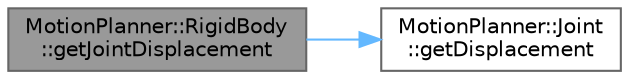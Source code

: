 digraph "MotionPlanner::RigidBody::getJointDisplacement"
{
 // LATEX_PDF_SIZE
  bgcolor="transparent";
  edge [fontname=Helvetica,fontsize=10,labelfontname=Helvetica,labelfontsize=10];
  node [fontname=Helvetica,fontsize=10,shape=box,height=0.2,width=0.4];
  rankdir="LR";
  Node1 [label="MotionPlanner::RigidBody\l::getJointDisplacement",height=0.2,width=0.4,color="gray40", fillcolor="grey60", style="filled", fontcolor="black",tooltip=" "];
  Node1 -> Node2 [color="steelblue1",style="solid"];
  Node2 [label="MotionPlanner::Joint\l::getDisplacement",height=0.2,width=0.4,color="grey40", fillcolor="white", style="filled",URL="$class_motion_planner_1_1_joint.html#adc539bc539cf67b48c8d88536816977d",tooltip=" "];
}
